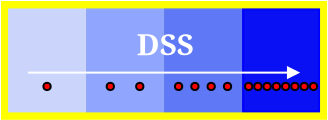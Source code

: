 <?xml version="1.0" encoding="UTF-8"?>
<dia:diagram xmlns:dia="http://www.lysator.liu.se/~alla/dia/">
  <dia:layer name="New layer 1" visible="true" active="true">
    <dia:object type="Standard - Box" version="0" id="O0">
      <dia:attribute name="obj_pos">
        <dia:point val="13.155,5.705"/>
      </dia:attribute>
      <dia:attribute name="obj_bb">
        <dia:rectangle val="13.105,5.655;29.409,11.595"/>
      </dia:attribute>
      <dia:attribute name="elem_corner">
        <dia:point val="13.155,5.705"/>
      </dia:attribute>
      <dia:attribute name="elem_width">
        <dia:real val="16.204"/>
      </dia:attribute>
      <dia:attribute name="elem_height">
        <dia:real val="5.84"/>
      </dia:attribute>
      <dia:attribute name="border_width">
        <dia:real val="0.1"/>
      </dia:attribute>
      <dia:attribute name="border_color">
        <dia:color val="#ffff00"/>
      </dia:attribute>
      <dia:attribute name="inner_color">
        <dia:color val="#ffff00"/>
      </dia:attribute>
      <dia:attribute name="show_background">
        <dia:boolean val="true"/>
      </dia:attribute>
    </dia:object>
    <dia:group>
      <dia:object type="Standard - Box" version="0" id="O1">
        <dia:attribute name="obj_pos">
          <dia:point val="13.507,6.075"/>
        </dia:attribute>
        <dia:attribute name="obj_bb">
          <dia:rectangle val="13.457,6.025;17.357,11.225"/>
        </dia:attribute>
        <dia:attribute name="elem_corner">
          <dia:point val="13.507,6.075"/>
        </dia:attribute>
        <dia:attribute name="elem_width">
          <dia:real val="3.8"/>
        </dia:attribute>
        <dia:attribute name="elem_height">
          <dia:real val="5.1"/>
        </dia:attribute>
        <dia:attribute name="border_width">
          <dia:real val="0.1"/>
        </dia:attribute>
        <dia:attribute name="border_color">
          <dia:color val="#cbd4fa"/>
        </dia:attribute>
        <dia:attribute name="inner_color">
          <dia:color val="#cbd4fa"/>
        </dia:attribute>
        <dia:attribute name="show_background">
          <dia:boolean val="true"/>
        </dia:attribute>
      </dia:object>
      <dia:object type="Standard - Box" version="0" id="O2">
        <dia:attribute name="obj_pos">
          <dia:point val="17.407,6.075"/>
        </dia:attribute>
        <dia:attribute name="obj_bb">
          <dia:rectangle val="17.357,6.025;21.257,11.225"/>
        </dia:attribute>
        <dia:attribute name="elem_corner">
          <dia:point val="17.407,6.075"/>
        </dia:attribute>
        <dia:attribute name="elem_width">
          <dia:real val="3.8"/>
        </dia:attribute>
        <dia:attribute name="elem_height">
          <dia:real val="5.1"/>
        </dia:attribute>
        <dia:attribute name="border_width">
          <dia:real val="0.1"/>
        </dia:attribute>
        <dia:attribute name="border_color">
          <dia:color val="#90a5fe"/>
        </dia:attribute>
        <dia:attribute name="inner_color">
          <dia:color val="#90a5fe"/>
        </dia:attribute>
        <dia:attribute name="show_background">
          <dia:boolean val="true"/>
        </dia:attribute>
      </dia:object>
      <dia:object type="Standard - Box" version="0" id="O3">
        <dia:attribute name="obj_pos">
          <dia:point val="21.307,6.075"/>
        </dia:attribute>
        <dia:attribute name="obj_bb">
          <dia:rectangle val="21.257,6.025;25.157,11.225"/>
        </dia:attribute>
        <dia:attribute name="elem_corner">
          <dia:point val="21.307,6.075"/>
        </dia:attribute>
        <dia:attribute name="elem_width">
          <dia:real val="3.8"/>
        </dia:attribute>
        <dia:attribute name="elem_height">
          <dia:real val="5.1"/>
        </dia:attribute>
        <dia:attribute name="border_width">
          <dia:real val="0.1"/>
        </dia:attribute>
        <dia:attribute name="border_color">
          <dia:color val="#5e78f6"/>
        </dia:attribute>
        <dia:attribute name="inner_color">
          <dia:color val="#5e78f6"/>
        </dia:attribute>
        <dia:attribute name="show_background">
          <dia:boolean val="true"/>
        </dia:attribute>
      </dia:object>
      <dia:object type="Standard - Box" version="0" id="O4">
        <dia:attribute name="obj_pos">
          <dia:point val="25.207,6.075"/>
        </dia:attribute>
        <dia:attribute name="obj_bb">
          <dia:rectangle val="25.157,6.025;29.057,11.225"/>
        </dia:attribute>
        <dia:attribute name="elem_corner">
          <dia:point val="25.207,6.075"/>
        </dia:attribute>
        <dia:attribute name="elem_width">
          <dia:real val="3.8"/>
        </dia:attribute>
        <dia:attribute name="elem_height">
          <dia:real val="5.1"/>
        </dia:attribute>
        <dia:attribute name="border_width">
          <dia:real val="0.1"/>
        </dia:attribute>
        <dia:attribute name="border_color">
          <dia:color val="#0000ff"/>
        </dia:attribute>
        <dia:attribute name="inner_color">
          <dia:color val="#0910f4"/>
        </dia:attribute>
        <dia:attribute name="show_background">
          <dia:boolean val="true"/>
        </dia:attribute>
      </dia:object>
      <dia:group>
        <dia:group>
          <dia:object type="Geometric - Perfect Circle" version="1" id="O5">
            <dia:attribute name="obj_pos">
              <dia:point val="25.305,9.746"/>
            </dia:attribute>
            <dia:attribute name="obj_bb">
              <dia:rectangle val="25.255,9.696;25.718,10.159"/>
            </dia:attribute>
            <dia:attribute name="meta">
              <dia:composite type="dict"/>
            </dia:attribute>
            <dia:attribute name="elem_corner">
              <dia:point val="25.305,9.746"/>
            </dia:attribute>
            <dia:attribute name="elem_width">
              <dia:real val="0.363"/>
            </dia:attribute>
            <dia:attribute name="elem_height">
              <dia:real val="0.363"/>
            </dia:attribute>
            <dia:attribute name="line_width">
              <dia:real val="0.1"/>
            </dia:attribute>
            <dia:attribute name="line_colour">
              <dia:color val="#000000"/>
            </dia:attribute>
            <dia:attribute name="fill_colour">
              <dia:color val="#ff0000"/>
            </dia:attribute>
            <dia:attribute name="show_background">
              <dia:boolean val="true"/>
            </dia:attribute>
            <dia:attribute name="line_style">
              <dia:enum val="0"/>
              <dia:real val="1"/>
            </dia:attribute>
            <dia:attribute name="flip_horizontal">
              <dia:boolean val="false"/>
            </dia:attribute>
            <dia:attribute name="flip_vertical">
              <dia:boolean val="false"/>
            </dia:attribute>
            <dia:attribute name="subscale">
              <dia:real val="1"/>
            </dia:attribute>
          </dia:object>
          <dia:object type="Geometric - Perfect Circle" version="1" id="O6">
            <dia:attribute name="obj_pos">
              <dia:point val="25.768,9.746"/>
            </dia:attribute>
            <dia:attribute name="obj_bb">
              <dia:rectangle val="25.718,9.696;26.181,10.159"/>
            </dia:attribute>
            <dia:attribute name="meta">
              <dia:composite type="dict"/>
            </dia:attribute>
            <dia:attribute name="elem_corner">
              <dia:point val="25.768,9.746"/>
            </dia:attribute>
            <dia:attribute name="elem_width">
              <dia:real val="0.363"/>
            </dia:attribute>
            <dia:attribute name="elem_height">
              <dia:real val="0.363"/>
            </dia:attribute>
            <dia:attribute name="line_width">
              <dia:real val="0.1"/>
            </dia:attribute>
            <dia:attribute name="line_colour">
              <dia:color val="#000000"/>
            </dia:attribute>
            <dia:attribute name="fill_colour">
              <dia:color val="#ff0000"/>
            </dia:attribute>
            <dia:attribute name="show_background">
              <dia:boolean val="true"/>
            </dia:attribute>
            <dia:attribute name="line_style">
              <dia:enum val="0"/>
              <dia:real val="1"/>
            </dia:attribute>
            <dia:attribute name="flip_horizontal">
              <dia:boolean val="false"/>
            </dia:attribute>
            <dia:attribute name="flip_vertical">
              <dia:boolean val="false"/>
            </dia:attribute>
            <dia:attribute name="subscale">
              <dia:real val="1"/>
            </dia:attribute>
          </dia:object>
          <dia:object type="Geometric - Perfect Circle" version="1" id="O7">
            <dia:attribute name="obj_pos">
              <dia:point val="26.231,9.746"/>
            </dia:attribute>
            <dia:attribute name="obj_bb">
              <dia:rectangle val="26.181,9.696;26.644,10.159"/>
            </dia:attribute>
            <dia:attribute name="meta">
              <dia:composite type="dict"/>
            </dia:attribute>
            <dia:attribute name="elem_corner">
              <dia:point val="26.231,9.746"/>
            </dia:attribute>
            <dia:attribute name="elem_width">
              <dia:real val="0.363"/>
            </dia:attribute>
            <dia:attribute name="elem_height">
              <dia:real val="0.363"/>
            </dia:attribute>
            <dia:attribute name="line_width">
              <dia:real val="0.1"/>
            </dia:attribute>
            <dia:attribute name="line_colour">
              <dia:color val="#000000"/>
            </dia:attribute>
            <dia:attribute name="fill_colour">
              <dia:color val="#ff0000"/>
            </dia:attribute>
            <dia:attribute name="show_background">
              <dia:boolean val="true"/>
            </dia:attribute>
            <dia:attribute name="line_style">
              <dia:enum val="0"/>
              <dia:real val="1"/>
            </dia:attribute>
            <dia:attribute name="flip_horizontal">
              <dia:boolean val="false"/>
            </dia:attribute>
            <dia:attribute name="flip_vertical">
              <dia:boolean val="false"/>
            </dia:attribute>
            <dia:attribute name="subscale">
              <dia:real val="1"/>
            </dia:attribute>
          </dia:object>
          <dia:object type="Geometric - Perfect Circle" version="1" id="O8">
            <dia:attribute name="obj_pos">
              <dia:point val="26.694,9.746"/>
            </dia:attribute>
            <dia:attribute name="obj_bb">
              <dia:rectangle val="26.644,9.696;27.107,10.159"/>
            </dia:attribute>
            <dia:attribute name="meta">
              <dia:composite type="dict"/>
            </dia:attribute>
            <dia:attribute name="elem_corner">
              <dia:point val="26.694,9.746"/>
            </dia:attribute>
            <dia:attribute name="elem_width">
              <dia:real val="0.363"/>
            </dia:attribute>
            <dia:attribute name="elem_height">
              <dia:real val="0.363"/>
            </dia:attribute>
            <dia:attribute name="line_width">
              <dia:real val="0.1"/>
            </dia:attribute>
            <dia:attribute name="line_colour">
              <dia:color val="#000000"/>
            </dia:attribute>
            <dia:attribute name="fill_colour">
              <dia:color val="#ff0000"/>
            </dia:attribute>
            <dia:attribute name="show_background">
              <dia:boolean val="true"/>
            </dia:attribute>
            <dia:attribute name="line_style">
              <dia:enum val="0"/>
              <dia:real val="1"/>
            </dia:attribute>
            <dia:attribute name="flip_horizontal">
              <dia:boolean val="false"/>
            </dia:attribute>
            <dia:attribute name="flip_vertical">
              <dia:boolean val="false"/>
            </dia:attribute>
            <dia:attribute name="subscale">
              <dia:real val="1"/>
            </dia:attribute>
          </dia:object>
          <dia:object type="Geometric - Perfect Circle" version="1" id="O9">
            <dia:attribute name="obj_pos">
              <dia:point val="27.157,9.746"/>
            </dia:attribute>
            <dia:attribute name="obj_bb">
              <dia:rectangle val="27.107,9.696;27.57,10.159"/>
            </dia:attribute>
            <dia:attribute name="meta">
              <dia:composite type="dict"/>
            </dia:attribute>
            <dia:attribute name="elem_corner">
              <dia:point val="27.157,9.746"/>
            </dia:attribute>
            <dia:attribute name="elem_width">
              <dia:real val="0.363"/>
            </dia:attribute>
            <dia:attribute name="elem_height">
              <dia:real val="0.363"/>
            </dia:attribute>
            <dia:attribute name="line_width">
              <dia:real val="0.1"/>
            </dia:attribute>
            <dia:attribute name="line_colour">
              <dia:color val="#000000"/>
            </dia:attribute>
            <dia:attribute name="fill_colour">
              <dia:color val="#ff0000"/>
            </dia:attribute>
            <dia:attribute name="show_background">
              <dia:boolean val="true"/>
            </dia:attribute>
            <dia:attribute name="line_style">
              <dia:enum val="0"/>
              <dia:real val="1"/>
            </dia:attribute>
            <dia:attribute name="flip_horizontal">
              <dia:boolean val="false"/>
            </dia:attribute>
            <dia:attribute name="flip_vertical">
              <dia:boolean val="false"/>
            </dia:attribute>
            <dia:attribute name="subscale">
              <dia:real val="1"/>
            </dia:attribute>
          </dia:object>
          <dia:object type="Geometric - Perfect Circle" version="1" id="O10">
            <dia:attribute name="obj_pos">
              <dia:point val="27.62,9.746"/>
            </dia:attribute>
            <dia:attribute name="obj_bb">
              <dia:rectangle val="27.57,9.696;28.034,10.159"/>
            </dia:attribute>
            <dia:attribute name="meta">
              <dia:composite type="dict"/>
            </dia:attribute>
            <dia:attribute name="elem_corner">
              <dia:point val="27.62,9.746"/>
            </dia:attribute>
            <dia:attribute name="elem_width">
              <dia:real val="0.363"/>
            </dia:attribute>
            <dia:attribute name="elem_height">
              <dia:real val="0.363"/>
            </dia:attribute>
            <dia:attribute name="line_width">
              <dia:real val="0.1"/>
            </dia:attribute>
            <dia:attribute name="line_colour">
              <dia:color val="#000000"/>
            </dia:attribute>
            <dia:attribute name="fill_colour">
              <dia:color val="#ff0000"/>
            </dia:attribute>
            <dia:attribute name="show_background">
              <dia:boolean val="true"/>
            </dia:attribute>
            <dia:attribute name="line_style">
              <dia:enum val="0"/>
              <dia:real val="1"/>
            </dia:attribute>
            <dia:attribute name="flip_horizontal">
              <dia:boolean val="false"/>
            </dia:attribute>
            <dia:attribute name="flip_vertical">
              <dia:boolean val="false"/>
            </dia:attribute>
            <dia:attribute name="subscale">
              <dia:real val="1"/>
            </dia:attribute>
          </dia:object>
          <dia:object type="Geometric - Perfect Circle" version="1" id="O11">
            <dia:attribute name="obj_pos">
              <dia:point val="28.084,9.746"/>
            </dia:attribute>
            <dia:attribute name="obj_bb">
              <dia:rectangle val="28.034,9.696;28.497,10.159"/>
            </dia:attribute>
            <dia:attribute name="meta">
              <dia:composite type="dict"/>
            </dia:attribute>
            <dia:attribute name="elem_corner">
              <dia:point val="28.084,9.746"/>
            </dia:attribute>
            <dia:attribute name="elem_width">
              <dia:real val="0.363"/>
            </dia:attribute>
            <dia:attribute name="elem_height">
              <dia:real val="0.363"/>
            </dia:attribute>
            <dia:attribute name="line_width">
              <dia:real val="0.1"/>
            </dia:attribute>
            <dia:attribute name="line_colour">
              <dia:color val="#000000"/>
            </dia:attribute>
            <dia:attribute name="fill_colour">
              <dia:color val="#ff0000"/>
            </dia:attribute>
            <dia:attribute name="show_background">
              <dia:boolean val="true"/>
            </dia:attribute>
            <dia:attribute name="line_style">
              <dia:enum val="0"/>
              <dia:real val="1"/>
            </dia:attribute>
            <dia:attribute name="flip_horizontal">
              <dia:boolean val="false"/>
            </dia:attribute>
            <dia:attribute name="flip_vertical">
              <dia:boolean val="false"/>
            </dia:attribute>
            <dia:attribute name="subscale">
              <dia:real val="1"/>
            </dia:attribute>
          </dia:object>
          <dia:object type="Geometric - Perfect Circle" version="1" id="O12">
            <dia:attribute name="obj_pos">
              <dia:point val="28.547,9.746"/>
            </dia:attribute>
            <dia:attribute name="obj_bb">
              <dia:rectangle val="28.497,9.696;28.96,10.159"/>
            </dia:attribute>
            <dia:attribute name="meta">
              <dia:composite type="dict"/>
            </dia:attribute>
            <dia:attribute name="elem_corner">
              <dia:point val="28.547,9.746"/>
            </dia:attribute>
            <dia:attribute name="elem_width">
              <dia:real val="0.363"/>
            </dia:attribute>
            <dia:attribute name="elem_height">
              <dia:real val="0.363"/>
            </dia:attribute>
            <dia:attribute name="line_width">
              <dia:real val="0.1"/>
            </dia:attribute>
            <dia:attribute name="line_colour">
              <dia:color val="#000000"/>
            </dia:attribute>
            <dia:attribute name="fill_colour">
              <dia:color val="#ff0000"/>
            </dia:attribute>
            <dia:attribute name="show_background">
              <dia:boolean val="true"/>
            </dia:attribute>
            <dia:attribute name="line_style">
              <dia:enum val="0"/>
              <dia:real val="1"/>
            </dia:attribute>
            <dia:attribute name="flip_horizontal">
              <dia:boolean val="false"/>
            </dia:attribute>
            <dia:attribute name="flip_vertical">
              <dia:boolean val="false"/>
            </dia:attribute>
            <dia:attribute name="subscale">
              <dia:real val="1"/>
            </dia:attribute>
          </dia:object>
        </dia:group>
        <dia:group>
          <dia:object type="Geometric - Perfect Circle" version="1" id="O13">
            <dia:attribute name="obj_pos">
              <dia:point val="21.803,9.746"/>
            </dia:attribute>
            <dia:attribute name="obj_bb">
              <dia:rectangle val="21.753,9.696;22.216,10.159"/>
            </dia:attribute>
            <dia:attribute name="meta">
              <dia:composite type="dict"/>
            </dia:attribute>
            <dia:attribute name="elem_corner">
              <dia:point val="21.803,9.746"/>
            </dia:attribute>
            <dia:attribute name="elem_width">
              <dia:real val="0.363"/>
            </dia:attribute>
            <dia:attribute name="elem_height">
              <dia:real val="0.363"/>
            </dia:attribute>
            <dia:attribute name="line_width">
              <dia:real val="0.1"/>
            </dia:attribute>
            <dia:attribute name="line_colour">
              <dia:color val="#000000"/>
            </dia:attribute>
            <dia:attribute name="fill_colour">
              <dia:color val="#ff0000"/>
            </dia:attribute>
            <dia:attribute name="show_background">
              <dia:boolean val="true"/>
            </dia:attribute>
            <dia:attribute name="line_style">
              <dia:enum val="0"/>
              <dia:real val="1"/>
            </dia:attribute>
            <dia:attribute name="flip_horizontal">
              <dia:boolean val="false"/>
            </dia:attribute>
            <dia:attribute name="flip_vertical">
              <dia:boolean val="false"/>
            </dia:attribute>
            <dia:attribute name="subscale">
              <dia:real val="1"/>
            </dia:attribute>
          </dia:object>
          <dia:object type="Geometric - Perfect Circle" version="1" id="O14">
            <dia:attribute name="obj_pos">
              <dia:point val="22.618,9.746"/>
            </dia:attribute>
            <dia:attribute name="obj_bb">
              <dia:rectangle val="22.568,9.696;23.031,10.159"/>
            </dia:attribute>
            <dia:attribute name="meta">
              <dia:composite type="dict"/>
            </dia:attribute>
            <dia:attribute name="elem_corner">
              <dia:point val="22.618,9.746"/>
            </dia:attribute>
            <dia:attribute name="elem_width">
              <dia:real val="0.363"/>
            </dia:attribute>
            <dia:attribute name="elem_height">
              <dia:real val="0.363"/>
            </dia:attribute>
            <dia:attribute name="line_width">
              <dia:real val="0.1"/>
            </dia:attribute>
            <dia:attribute name="line_colour">
              <dia:color val="#000000"/>
            </dia:attribute>
            <dia:attribute name="fill_colour">
              <dia:color val="#ff0000"/>
            </dia:attribute>
            <dia:attribute name="show_background">
              <dia:boolean val="true"/>
            </dia:attribute>
            <dia:attribute name="line_style">
              <dia:enum val="0"/>
              <dia:real val="1"/>
            </dia:attribute>
            <dia:attribute name="flip_horizontal">
              <dia:boolean val="false"/>
            </dia:attribute>
            <dia:attribute name="flip_vertical">
              <dia:boolean val="false"/>
            </dia:attribute>
            <dia:attribute name="subscale">
              <dia:real val="1"/>
            </dia:attribute>
          </dia:object>
          <dia:object type="Geometric - Perfect Circle" version="1" id="O15">
            <dia:attribute name="obj_pos">
              <dia:point val="23.433,9.746"/>
            </dia:attribute>
            <dia:attribute name="obj_bb">
              <dia:rectangle val="23.383,9.696;23.846,10.159"/>
            </dia:attribute>
            <dia:attribute name="meta">
              <dia:composite type="dict"/>
            </dia:attribute>
            <dia:attribute name="elem_corner">
              <dia:point val="23.433,9.746"/>
            </dia:attribute>
            <dia:attribute name="elem_width">
              <dia:real val="0.363"/>
            </dia:attribute>
            <dia:attribute name="elem_height">
              <dia:real val="0.363"/>
            </dia:attribute>
            <dia:attribute name="line_width">
              <dia:real val="0.1"/>
            </dia:attribute>
            <dia:attribute name="line_colour">
              <dia:color val="#000000"/>
            </dia:attribute>
            <dia:attribute name="fill_colour">
              <dia:color val="#ff0000"/>
            </dia:attribute>
            <dia:attribute name="show_background">
              <dia:boolean val="true"/>
            </dia:attribute>
            <dia:attribute name="line_style">
              <dia:enum val="0"/>
              <dia:real val="1"/>
            </dia:attribute>
            <dia:attribute name="flip_horizontal">
              <dia:boolean val="false"/>
            </dia:attribute>
            <dia:attribute name="flip_vertical">
              <dia:boolean val="false"/>
            </dia:attribute>
            <dia:attribute name="subscale">
              <dia:real val="1"/>
            </dia:attribute>
          </dia:object>
          <dia:object type="Geometric - Perfect Circle" version="1" id="O16">
            <dia:attribute name="obj_pos">
              <dia:point val="24.249,9.746"/>
            </dia:attribute>
            <dia:attribute name="obj_bb">
              <dia:rectangle val="24.199,9.696;24.662,10.159"/>
            </dia:attribute>
            <dia:attribute name="meta">
              <dia:composite type="dict"/>
            </dia:attribute>
            <dia:attribute name="elem_corner">
              <dia:point val="24.249,9.746"/>
            </dia:attribute>
            <dia:attribute name="elem_width">
              <dia:real val="0.363"/>
            </dia:attribute>
            <dia:attribute name="elem_height">
              <dia:real val="0.363"/>
            </dia:attribute>
            <dia:attribute name="line_width">
              <dia:real val="0.1"/>
            </dia:attribute>
            <dia:attribute name="line_colour">
              <dia:color val="#000000"/>
            </dia:attribute>
            <dia:attribute name="fill_colour">
              <dia:color val="#ff0000"/>
            </dia:attribute>
            <dia:attribute name="show_background">
              <dia:boolean val="true"/>
            </dia:attribute>
            <dia:attribute name="line_style">
              <dia:enum val="0"/>
              <dia:real val="1"/>
            </dia:attribute>
            <dia:attribute name="flip_horizontal">
              <dia:boolean val="false"/>
            </dia:attribute>
            <dia:attribute name="flip_vertical">
              <dia:boolean val="false"/>
            </dia:attribute>
            <dia:attribute name="subscale">
              <dia:real val="1"/>
            </dia:attribute>
          </dia:object>
        </dia:group>
        <dia:object type="Geometric - Perfect Circle" version="1" id="O17">
          <dia:attribute name="obj_pos">
            <dia:point val="15.226,9.746"/>
          </dia:attribute>
          <dia:attribute name="obj_bb">
            <dia:rectangle val="15.176,9.696;15.639,10.159"/>
          </dia:attribute>
          <dia:attribute name="meta">
            <dia:composite type="dict"/>
          </dia:attribute>
          <dia:attribute name="elem_corner">
            <dia:point val="15.226,9.746"/>
          </dia:attribute>
          <dia:attribute name="elem_width">
            <dia:real val="0.363"/>
          </dia:attribute>
          <dia:attribute name="elem_height">
            <dia:real val="0.363"/>
          </dia:attribute>
          <dia:attribute name="line_width">
            <dia:real val="0.1"/>
          </dia:attribute>
          <dia:attribute name="line_colour">
            <dia:color val="#000000"/>
          </dia:attribute>
          <dia:attribute name="fill_colour">
            <dia:color val="#ff0000"/>
          </dia:attribute>
          <dia:attribute name="show_background">
            <dia:boolean val="true"/>
          </dia:attribute>
          <dia:attribute name="line_style">
            <dia:enum val="0"/>
            <dia:real val="1"/>
          </dia:attribute>
          <dia:attribute name="flip_horizontal">
            <dia:boolean val="false"/>
          </dia:attribute>
          <dia:attribute name="flip_vertical">
            <dia:boolean val="false"/>
          </dia:attribute>
          <dia:attribute name="subscale">
            <dia:real val="1"/>
          </dia:attribute>
        </dia:object>
        <dia:group>
          <dia:object type="Geometric - Perfect Circle" version="1" id="O18">
            <dia:attribute name="obj_pos">
              <dia:point val="18.389,9.746"/>
            </dia:attribute>
            <dia:attribute name="obj_bb">
              <dia:rectangle val="18.339,9.696;18.802,10.159"/>
            </dia:attribute>
            <dia:attribute name="meta">
              <dia:composite type="dict"/>
            </dia:attribute>
            <dia:attribute name="elem_corner">
              <dia:point val="18.389,9.746"/>
            </dia:attribute>
            <dia:attribute name="elem_width">
              <dia:real val="0.363"/>
            </dia:attribute>
            <dia:attribute name="elem_height">
              <dia:real val="0.363"/>
            </dia:attribute>
            <dia:attribute name="line_width">
              <dia:real val="0.1"/>
            </dia:attribute>
            <dia:attribute name="line_colour">
              <dia:color val="#000000"/>
            </dia:attribute>
            <dia:attribute name="fill_colour">
              <dia:color val="#ff0000"/>
            </dia:attribute>
            <dia:attribute name="show_background">
              <dia:boolean val="true"/>
            </dia:attribute>
            <dia:attribute name="line_style">
              <dia:enum val="0"/>
              <dia:real val="1"/>
            </dia:attribute>
            <dia:attribute name="flip_horizontal">
              <dia:boolean val="false"/>
            </dia:attribute>
            <dia:attribute name="flip_vertical">
              <dia:boolean val="false"/>
            </dia:attribute>
            <dia:attribute name="subscale">
              <dia:real val="1"/>
            </dia:attribute>
          </dia:object>
          <dia:object type="Geometric - Perfect Circle" version="1" id="O19">
            <dia:attribute name="obj_pos">
              <dia:point val="19.862,9.746"/>
            </dia:attribute>
            <dia:attribute name="obj_bb">
              <dia:rectangle val="19.812,9.696;20.275,10.159"/>
            </dia:attribute>
            <dia:attribute name="meta">
              <dia:composite type="dict"/>
            </dia:attribute>
            <dia:attribute name="elem_corner">
              <dia:point val="19.862,9.746"/>
            </dia:attribute>
            <dia:attribute name="elem_width">
              <dia:real val="0.363"/>
            </dia:attribute>
            <dia:attribute name="elem_height">
              <dia:real val="0.363"/>
            </dia:attribute>
            <dia:attribute name="line_width">
              <dia:real val="0.1"/>
            </dia:attribute>
            <dia:attribute name="line_colour">
              <dia:color val="#000000"/>
            </dia:attribute>
            <dia:attribute name="fill_colour">
              <dia:color val="#ff0000"/>
            </dia:attribute>
            <dia:attribute name="show_background">
              <dia:boolean val="true"/>
            </dia:attribute>
            <dia:attribute name="line_style">
              <dia:enum val="0"/>
              <dia:real val="1"/>
            </dia:attribute>
            <dia:attribute name="flip_horizontal">
              <dia:boolean val="false"/>
            </dia:attribute>
            <dia:attribute name="flip_vertical">
              <dia:boolean val="false"/>
            </dia:attribute>
            <dia:attribute name="subscale">
              <dia:real val="1"/>
            </dia:attribute>
          </dia:object>
        </dia:group>
      </dia:group>
      <dia:object type="Standard - Line" version="0" id="O20">
        <dia:attribute name="obj_pos">
          <dia:point val="14.451,9.236"/>
        </dia:attribute>
        <dia:attribute name="obj_bb">
          <dia:rectangle val="14.401,8.905;28.114,9.567"/>
        </dia:attribute>
        <dia:attribute name="conn_endpoints">
          <dia:point val="14.451,9.236"/>
          <dia:point val="28.002,9.236"/>
        </dia:attribute>
        <dia:attribute name="numcp">
          <dia:int val="1"/>
        </dia:attribute>
        <dia:attribute name="line_color">
          <dia:color val="#ffffff"/>
        </dia:attribute>
        <dia:attribute name="line_width">
          <dia:real val="0.1"/>
        </dia:attribute>
        <dia:attribute name="end_arrow">
          <dia:enum val="3"/>
        </dia:attribute>
        <dia:attribute name="end_arrow_length">
          <dia:real val="0.5"/>
        </dia:attribute>
        <dia:attribute name="end_arrow_width">
          <dia:real val="0.5"/>
        </dia:attribute>
      </dia:object>
      <dia:object type="Standard - Text" version="1" id="O21">
        <dia:attribute name="obj_pos">
          <dia:point val="19.892,8.372"/>
        </dia:attribute>
        <dia:attribute name="obj_bb">
          <dia:rectangle val="19.892,6.867;22.622,8.687"/>
        </dia:attribute>
        <dia:attribute name="text">
          <dia:composite type="text">
            <dia:attribute name="string">
              <dia:string>#DSS#</dia:string>
            </dia:attribute>
            <dia:attribute name="font">
              <dia:font family="Serif" style="80" name="Times-Bold"/>
            </dia:attribute>
            <dia:attribute name="height">
              <dia:real val="1.858"/>
            </dia:attribute>
            <dia:attribute name="pos">
              <dia:point val="19.892,8.372"/>
            </dia:attribute>
            <dia:attribute name="color">
              <dia:color val="#ffffff"/>
            </dia:attribute>
            <dia:attribute name="alignment">
              <dia:enum val="0"/>
            </dia:attribute>
          </dia:composite>
        </dia:attribute>
        <dia:attribute name="valign">
          <dia:enum val="3"/>
        </dia:attribute>
      </dia:object>
    </dia:group>
  </dia:layer>
</dia:diagram>
